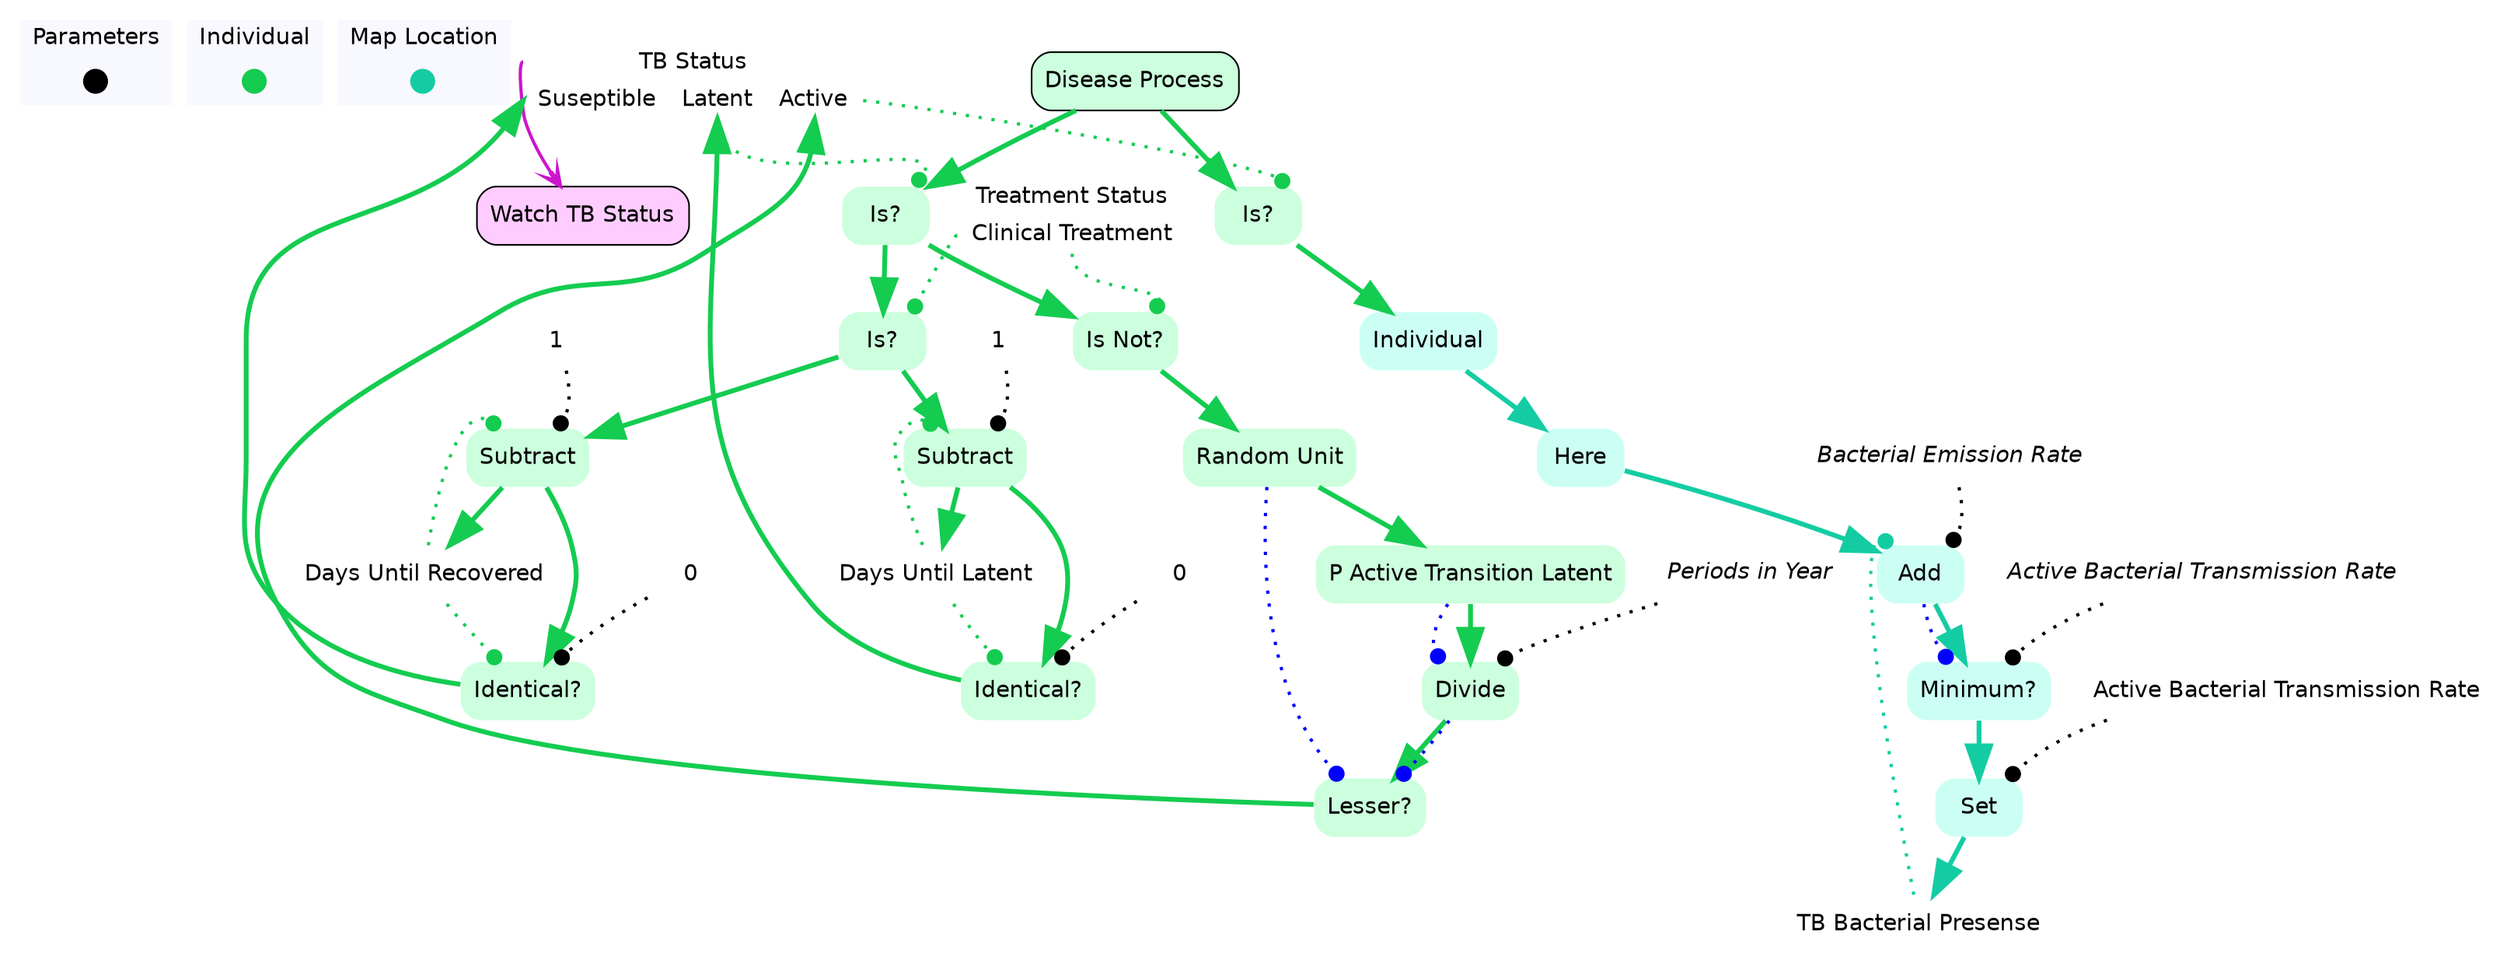 digraph diseaseProcess {

	subgraph clustercontextKey {
		fontname=Helvetica;
		label="Parameters";
		style="filled";
		fillcolor=ghostwhite;
		color=white;
		labeljust=l;
		contextOverview [style=filled,shape=point,fixedsize=true,width=.2,height=.2,fontcolor=white,color="black",label=""];
	}
	subgraph clusterindividualKey {
		fontname=Helvetica;
		nodesep=0.1;
		style="filled";
		fillcolor=ghostwhite;
		label="Individual";
		color=white;
		labeljust=l;
		diseaseProcessOverview [fontname=Helvetica,style=filled,shape=point,fixedsize=true,width=.2,height=.2,fontcolor=white,color="0.388, 0.9 , 0.8",label="",URL="individual__Overview.svg"];

	}
	subgraph clustermapLocationKey {
		fontname=Helvetica;
		nodesep=0.1;
		style="filled";
		fillcolor=ghostwhite;
		label="Map Location";
		color=white;
		labeljust=l;
		individualOverview [fontname=Helvetica,style=filled,shape=point,fixedsize=true,width=.2,height=.2,fontcolor=white,color="0.463, 0.9 , 0.8",label="",URL="mapLocation__Overview.svg"];

	}
		watchTBStatus [shape=box,style="rounded,filled",fontname=Helvetica,color=black,fillcolor="0.833, 0.2, 1.0",label="Watch TB Status",URL="individual_watchTBStatus.svg"];
		individualtBStatusRecord:individualtBStatus ->  watchTBStatus [color="0.833, 0.9 , 0.8",penwidth=2.0,arrowhead=vee];
		individualtBStatusRecord [shape=record,fontname=Helvetica,style=filled,color=none,fillcolor=white,label="{<individualtBStatus> TB Status | {<individualtBStatussuseptible> Suseptible|<individualtBStatuslatent> Latent|<individualtBStatusactive> Active}}"];
		individualtreatmentStatusRecord [shape=record,fontname=Helvetica,style=filled,color=none,fillcolor=white,label="{<individualtreatmentStatus> Treatment Status | {<individualtreatmentStatusclinicalTreatment> Clinical Treatment}}"];
		individualdaysUntilRecovered [shape=none,fontsize=14,style="filled",fontname=Helvetica,color=none,fillcolor=white,label="Days Until Recovered"];
		individualdaysUntilLatent [shape=none,fontsize=14,style="filled",fontname=Helvetica,color=none,fillcolor=white,label="Days Until Latent"];
		mapLocationtBBacterialPresense [shape=none,fontsize=14,style="filled",fontname=Helvetica,color=none,fillcolor=white,label="TB Bacterial Presense"];
		tBmodelbacterialEmissionRate [shape=none,fontsize=14,style="filled",fontname=Helvetica,color=none,fillcolor=white,label=<<i>Bacterial Emission Rate</i>>];
		individualtBStatusRecord [shape=record,fontname=Helvetica,style=filled,color=none,fillcolor=white,label="{<individualtBStatus> TB Status | {<individualtBStatussuseptible> Suseptible|<individualtBStatuslatent> Latent|<individualtBStatusactive> Active}}"];
		tBmodelactiveBacterialTransmissionRate [shape=none,fontsize=14,style="filled",fontname=Helvetica,color=none,fillcolor=white,label=<<i>Active Bacterial Transmission Rate</i>>];
		tBmodelperiodsinYear [shape=none,fontsize=14,style="filled",fontname=Helvetica,color=none,fillcolor=white,label=<<i>Periods in Year</i>>];

//subgraph clusterdiseaseProcess {
	//style=filled;
	//color=white;
	//fillcolor="0.0, 0.0, 0.98";
		diseaseProcess [shape=box,style="rounded,filled",fontname=Helvetica,color=black,fillcolor="0.388, 0.2, 1.0",label="Disease Process",URL="individual_diseaseProcess.svg"];
	diseaseProcess ->  tBStatusIdenticalLatentQuery [color="0.388, 0.9 , 0.8",penwidth=3.0,arrowsize=2.0];
	diseaseProcess ->  tBStatusIdenticalActiveQueryCopyCopyCopyCopyCopy [color="0.388, 0.9 , 0.8",penwidth=3.0,arrowsize=2.0];
		daysUntilRecoveredSubtractUnit [shape=none,style="rounded,filled",fontname=Helvetica,color="0.388, 0.2, 1.0",label="Subtract"];
		daysUntilRecoveredSubtractUnit ->  daysUntilRecoveredIdenticalZeroQuery [color="0.388, 0.9 , 0.8",penwidth=3.0,arrowsize=2.0];
			daysUntilRecoveredSubtractUnit ->  individualdaysUntilRecovered [color="0.388, 0.9 , 0.8",penwidth=3.0,arrowsize=2.0];
		individual [shape=none,style="rounded,filled",fontname=Helvetica,color=gray,fillcolor="0.463, 0.2, 1.0",label="Individual"];
	individual ->  hereQuery [color="0.463, 0.9 , 0.8",penwidth=3.0,arrowsize=2.0];
		daysUntilLatentSubtractUnit [shape=none,style="rounded,filled",fontname=Helvetica,color="0.388, 0.2, 1.0",label="Subtract"];
		daysUntilLatentSubtractUnit ->  daysUntilLatentIdenticalZeroQuery [color="0.388, 0.9 , 0.8",penwidth=3.0,arrowsize=2.0];
			daysUntilLatentSubtractUnit ->  individualdaysUntilLatent [color="0.388, 0.9 , 0.8",penwidth=3.0,arrowsize=2.0];
		hereQuery [shape=none,style="rounded,filled",fontname=Helvetica,color="0.463, 0.2, 1.0",label="Here"];
	hereQuery ->  tBBacterialPresenseAddBacterialEmissionRate [color="0.463, 0.9 , 0.8",penwidth=3.0,arrowsize=2.0];
		pActiveTransitionLatent [shape=none,style="rounded,filled",fontname=Helvetica,color="0.388, 0.2, 1.0",label="P Active Transition Latent"];
	pActiveTransitionLatent ->  pActiveTransitionLatentDividePeriodsinYear [color="0.388, 0.9 , 0.8",penwidth=3.0,arrowsize=2.0];
		tBStatusIdenticalActiveQueryCopyCopyCopyCopyCopy [shape=none,style="rounded,filled",fontname=Helvetica,color="0.388, 0.2, 1.0",label="Is?"];
	tBStatusIdenticalActiveQueryCopyCopyCopyCopyCopy ->  individual [color="0.388, 0.9 , 0.8",penwidth=3.0,arrowsize=2.0];
		tBBacterialPresenseAddBacterialEmissionRate [shape=none,style="rounded,filled",fontname=Helvetica,color="0.463, 0.2, 1.0",label="Add"];
	tBBacterialPresenseAddBacterialEmissionRate ->  minimum_TBBacterialPresenseAddBacterialEmissionRateActiveBacterialTransmissionRate_ [color="0.463, 0.9 , 0.8",penwidth=3.0,arrowsize=2.0];
		tBStatusIdenticalLatentQuery [shape=none,style="rounded,filled",fontname=Helvetica,color="0.388, 0.2, 1.0",label="Is?"];
	tBStatusIdenticalLatentQuery ->  treatmentStatusDifferentClinicalTreatmentQuery [color="0.388, 0.9 , 0.8",penwidth=3.0,arrowsize=2.0];
	tBStatusIdenticalLatentQuery ->  treatmentStatusIdenticalClinicalTreatmentQueryCopy [color="0.388, 0.9 , 0.8",penwidth=3.0,arrowsize=2.0];
		latenttoActiveDraw [shape=none,style="rounded,filled",fontname=Helvetica,color="0.388, 0.2, 1.0",label="Random Unit"];
	latenttoActiveDraw ->  pActiveTransitionLatent [color="0.388, 0.9 , 0.8",penwidth=3.0,arrowsize=2.0];
		daysUntilLatentIdenticalZeroQuery [shape=none,style="rounded,filled",fontname=Helvetica,color="0.388, 0.2, 1.0",label="Identical?"];
			daysUntilLatentIdenticalZeroQuery ->  individualtBStatusRecord:individualtBStatuslatent [color="0.388, 0.9 , 0.8",penwidth=3.0,arrowsize=2.0];

		setTBBacterialPresenseToActiveBacterialTransmissionRate [shape=none,style="rounded,filled",fontname=Helvetica,color="0.463, 0.2, 1.0",label="Set"];
		minimum_TBBacterialPresenseAddBacterialEmissionRateActiveBacterialTransmissionRate_ [shape=none,style="rounded,filled",fontname=Helvetica,color="0.463, 0.2, 1.0",label="Minimum?"];
	minimum_TBBacterialPresenseAddBacterialEmissionRateActiveBacterialTransmissionRate_ ->  setTBBacterialPresenseToActiveBacterialTransmissionRate [color="0.463, 0.9 , 0.8",penwidth=3.0,arrowsize=2.0];
	setTBBacterialPresenseToActiveBacterialTransmissionRate ->  mapLocationtBBacterialPresense [color="0.463, 0.9 , 0.8",penwidth=3.0,arrowsize=2.0];
		pActiveTransitionLatentDividePeriodsinYear [shape=none,style="rounded,filled",fontname=Helvetica,color="0.388, 0.2, 1.0",label="Divide"];
	pActiveTransitionLatentDividePeriodsinYear ->  latenttoActiveDrawLesserPActiveTransitionLatentDividePeriodsinYearQuery [color="0.388, 0.9 , 0.8",penwidth=3.0,arrowsize=2.0];
		latenttoActiveDrawLesserPActiveTransitionLatentDividePeriodsinYearQuery [shape=none,style="rounded,filled",fontname=Helvetica,color="0.388, 0.2, 1.0",label="Lesser?"];
			latenttoActiveDrawLesserPActiveTransitionLatentDividePeriodsinYearQuery ->  individualtBStatusRecord:individualtBStatusactive [color="0.388, 0.9 , 0.8",penwidth=3.0,arrowsize=2.0];
		treatmentStatusIdenticalClinicalTreatmentQueryCopy [shape=none,style="rounded,filled",fontname=Helvetica,color="0.388, 0.2, 1.0",label="Is?"];
	treatmentStatusIdenticalClinicalTreatmentQueryCopy ->  daysUntilLatentSubtractUnit [color="0.388, 0.9 , 0.8",penwidth=3.0,arrowsize=2.0];
	treatmentStatusIdenticalClinicalTreatmentQueryCopy ->  daysUntilRecoveredSubtractUnit [color="0.388, 0.9 , 0.8",penwidth=3.0,arrowsize=2.0];
		treatmentStatusDifferentClinicalTreatmentQuery [shape=none,style="rounded,filled",fontname=Helvetica,color="0.388, 0.2, 1.0",label="Is Not?"];
	treatmentStatusDifferentClinicalTreatmentQuery ->  latenttoActiveDraw [color="0.388, 0.9 , 0.8",penwidth=3.0,arrowsize=2.0];
		daysUntilRecoveredIdenticalZeroQuery [shape=none,style="rounded,filled",fontname=Helvetica,color="0.388, 0.2, 1.0",label="Identical?"];
			daysUntilRecoveredIdenticalZeroQuery ->  individualtBStatusRecord:individualtBStatussuseptible [color="0.388, 0.9 , 0.8",penwidth=3.0,arrowsize=2.0];
//}
		individualdaysUntilRecovered -> daysUntilRecoveredSubtractUnit:nw [style=dotted,arrowhead=dot,color="0.388, 0.9 , 0.8",penwidth=2.0];
	
		importxyxdaysUntilRecoveredSubtractUnitfunctionsunit0 [fontname=Helvetica,shape=none,label="1"];
		importxyxdaysUntilRecoveredSubtractUnitfunctionsunit0 -> daysUntilRecoveredSubtractUnit:ne [style=dotted,arrowhead=dot,color=black,penwidth=2.0];
		individualdaysUntilLatent -> daysUntilLatentSubtractUnit:nw [style=dotted,arrowhead=dot,color="0.388, 0.9 , 0.8",penwidth=2.0];
	
		importxyxdaysUntilLatentSubtractUnitfunctionsunit0 [fontname=Helvetica,shape=none,label="1"];
		importxyxdaysUntilLatentSubtractUnitfunctionsunit0 -> daysUntilLatentSubtractUnit:ne [style=dotted,arrowhead=dot,color=black,penwidth=2.0];
		individualtBStatusRecord:individualtBStatusactive -> tBStatusIdenticalActiveQueryCopyCopyCopyCopyCopy:ne [style=dotted,arrowhead=dot,color="0.388, 0.9 , 0.8",penwidth=2.0];
		mapLocationtBBacterialPresense -> tBBacterialPresenseAddBacterialEmissionRate:nw [style=dotted,arrowhead=dot,color="0.463, 0.9 , 0.8",penwidth=2.0];
		tBmodelbacterialEmissionRate -> tBBacterialPresenseAddBacterialEmissionRate:ne [style=dotted,arrowhead=dot,color=black,penwidth=2.0];
		individualtBStatusRecord:individualtBStatuslatent -> tBStatusIdenticalLatentQuery:ne [style=dotted,arrowhead=dot,color="0.388, 0.9 , 0.8",penwidth=2.0];
		individualdaysUntilLatent -> daysUntilLatentIdenticalZeroQuery:nw [style=dotted,arrowhead=dot,color="0.388, 0.9 , 0.8",penwidth=2.0];
	
		importxyxdaysUntilLatentIdenticalZeroQueryfunctionszero0 [fontname=Helvetica,shape=none,label="0"];
		importxyxdaysUntilLatentIdenticalZeroQueryfunctionszero0 -> daysUntilLatentIdenticalZeroQuery:ne [style=dotted,arrowhead=dot,color=black,penwidth=2.0];

		importabcsetTBBacterialPresenseToActiveBacterialTransmissionRatetBmodelactiveBacterialTransmissionRate [fontname=Helvetica,shape=none,label="Active Bacterial Transmission Rate"];
		importabcsetTBBacterialPresenseToActiveBacterialTransmissionRatetBmodelactiveBacterialTransmissionRate -> setTBBacterialPresenseToActiveBacterialTransmissionRate:"ne" [style=dotted,arrowhead=dot,color=black,penwidth=2.0];
		tBmodelactiveBacterialTransmissionRate -> minimum_TBBacterialPresenseAddBacterialEmissionRateActiveBacterialTransmissionRate_:ne [style=dotted,arrowhead=dot,color=black,penwidth=2.0];
		tBBacterialPresenseAddBacterialEmissionRate -> minimum_TBBacterialPresenseAddBacterialEmissionRateActiveBacterialTransmissionRate_:nw [style=dotted,arrowhead=dot,color=blue,penwidth=2.0];
		tBmodelperiodsinYear -> pActiveTransitionLatentDividePeriodsinYear:ne [style=dotted,arrowhead=dot,color=black,penwidth=2.0];
		pActiveTransitionLatent -> pActiveTransitionLatentDividePeriodsinYear:nw [style=dotted,arrowhead=dot,color=blue,penwidth=2.0];
		pActiveTransitionLatentDividePeriodsinYear -> latenttoActiveDrawLesserPActiveTransitionLatentDividePeriodsinYearQuery:ne [style=dotted,arrowhead=dot,color=blue,penwidth=2.0];
		latenttoActiveDraw -> latenttoActiveDrawLesserPActiveTransitionLatentDividePeriodsinYearQuery:nw [style=dotted,arrowhead=dot,color=blue,penwidth=2.0];
		individualtreatmentStatusRecord:individualtreatmentStatusclinicalTreatment -> treatmentStatusIdenticalClinicalTreatmentQueryCopy:ne [style=dotted,arrowhead=dot,color="0.388, 0.9 , 0.8",penwidth=2.0];
		individualtreatmentStatusRecord:individualtreatmentStatusclinicalTreatment -> treatmentStatusDifferentClinicalTreatmentQuery:ne [style=dotted,arrowhead=dot,color="0.388, 0.9 , 0.8",penwidth=2.0];
		individualdaysUntilRecovered -> daysUntilRecoveredIdenticalZeroQuery:nw [style=dotted,arrowhead=dot,color="0.388, 0.9 , 0.8",penwidth=2.0];
	
		importxyxdaysUntilRecoveredIdenticalZeroQueryfunctionszero0 [fontname=Helvetica,shape=none,label="0"];
		importxyxdaysUntilRecoveredIdenticalZeroQueryfunctionszero0 -> daysUntilRecoveredIdenticalZeroQuery:ne [style=dotted,arrowhead=dot,color=black,penwidth=2.0];
}
